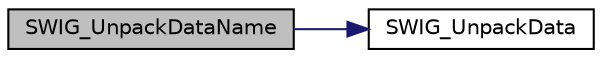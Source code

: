 digraph "SWIG_UnpackDataName"
{
 // LATEX_PDF_SIZE
  edge [fontname="Helvetica",fontsize="10",labelfontname="Helvetica",labelfontsize="10"];
  node [fontname="Helvetica",fontsize="10",shape=record];
  rankdir="LR";
  Node1 [label="SWIG_UnpackDataName",height=0.2,width=0.4,color="black", fillcolor="grey75", style="filled", fontcolor="black",tooltip=" "];
  Node1 -> Node2 [color="midnightblue",fontsize="10",style="solid",fontname="Helvetica"];
  Node2 [label="SWIG_UnpackData",height=0.2,width=0.4,color="black", fillcolor="white", style="filled",URL="$de/d48/swig__runtime_8h.html#a737f157f6af483c5bba403459e9e8351",tooltip=" "];
}
